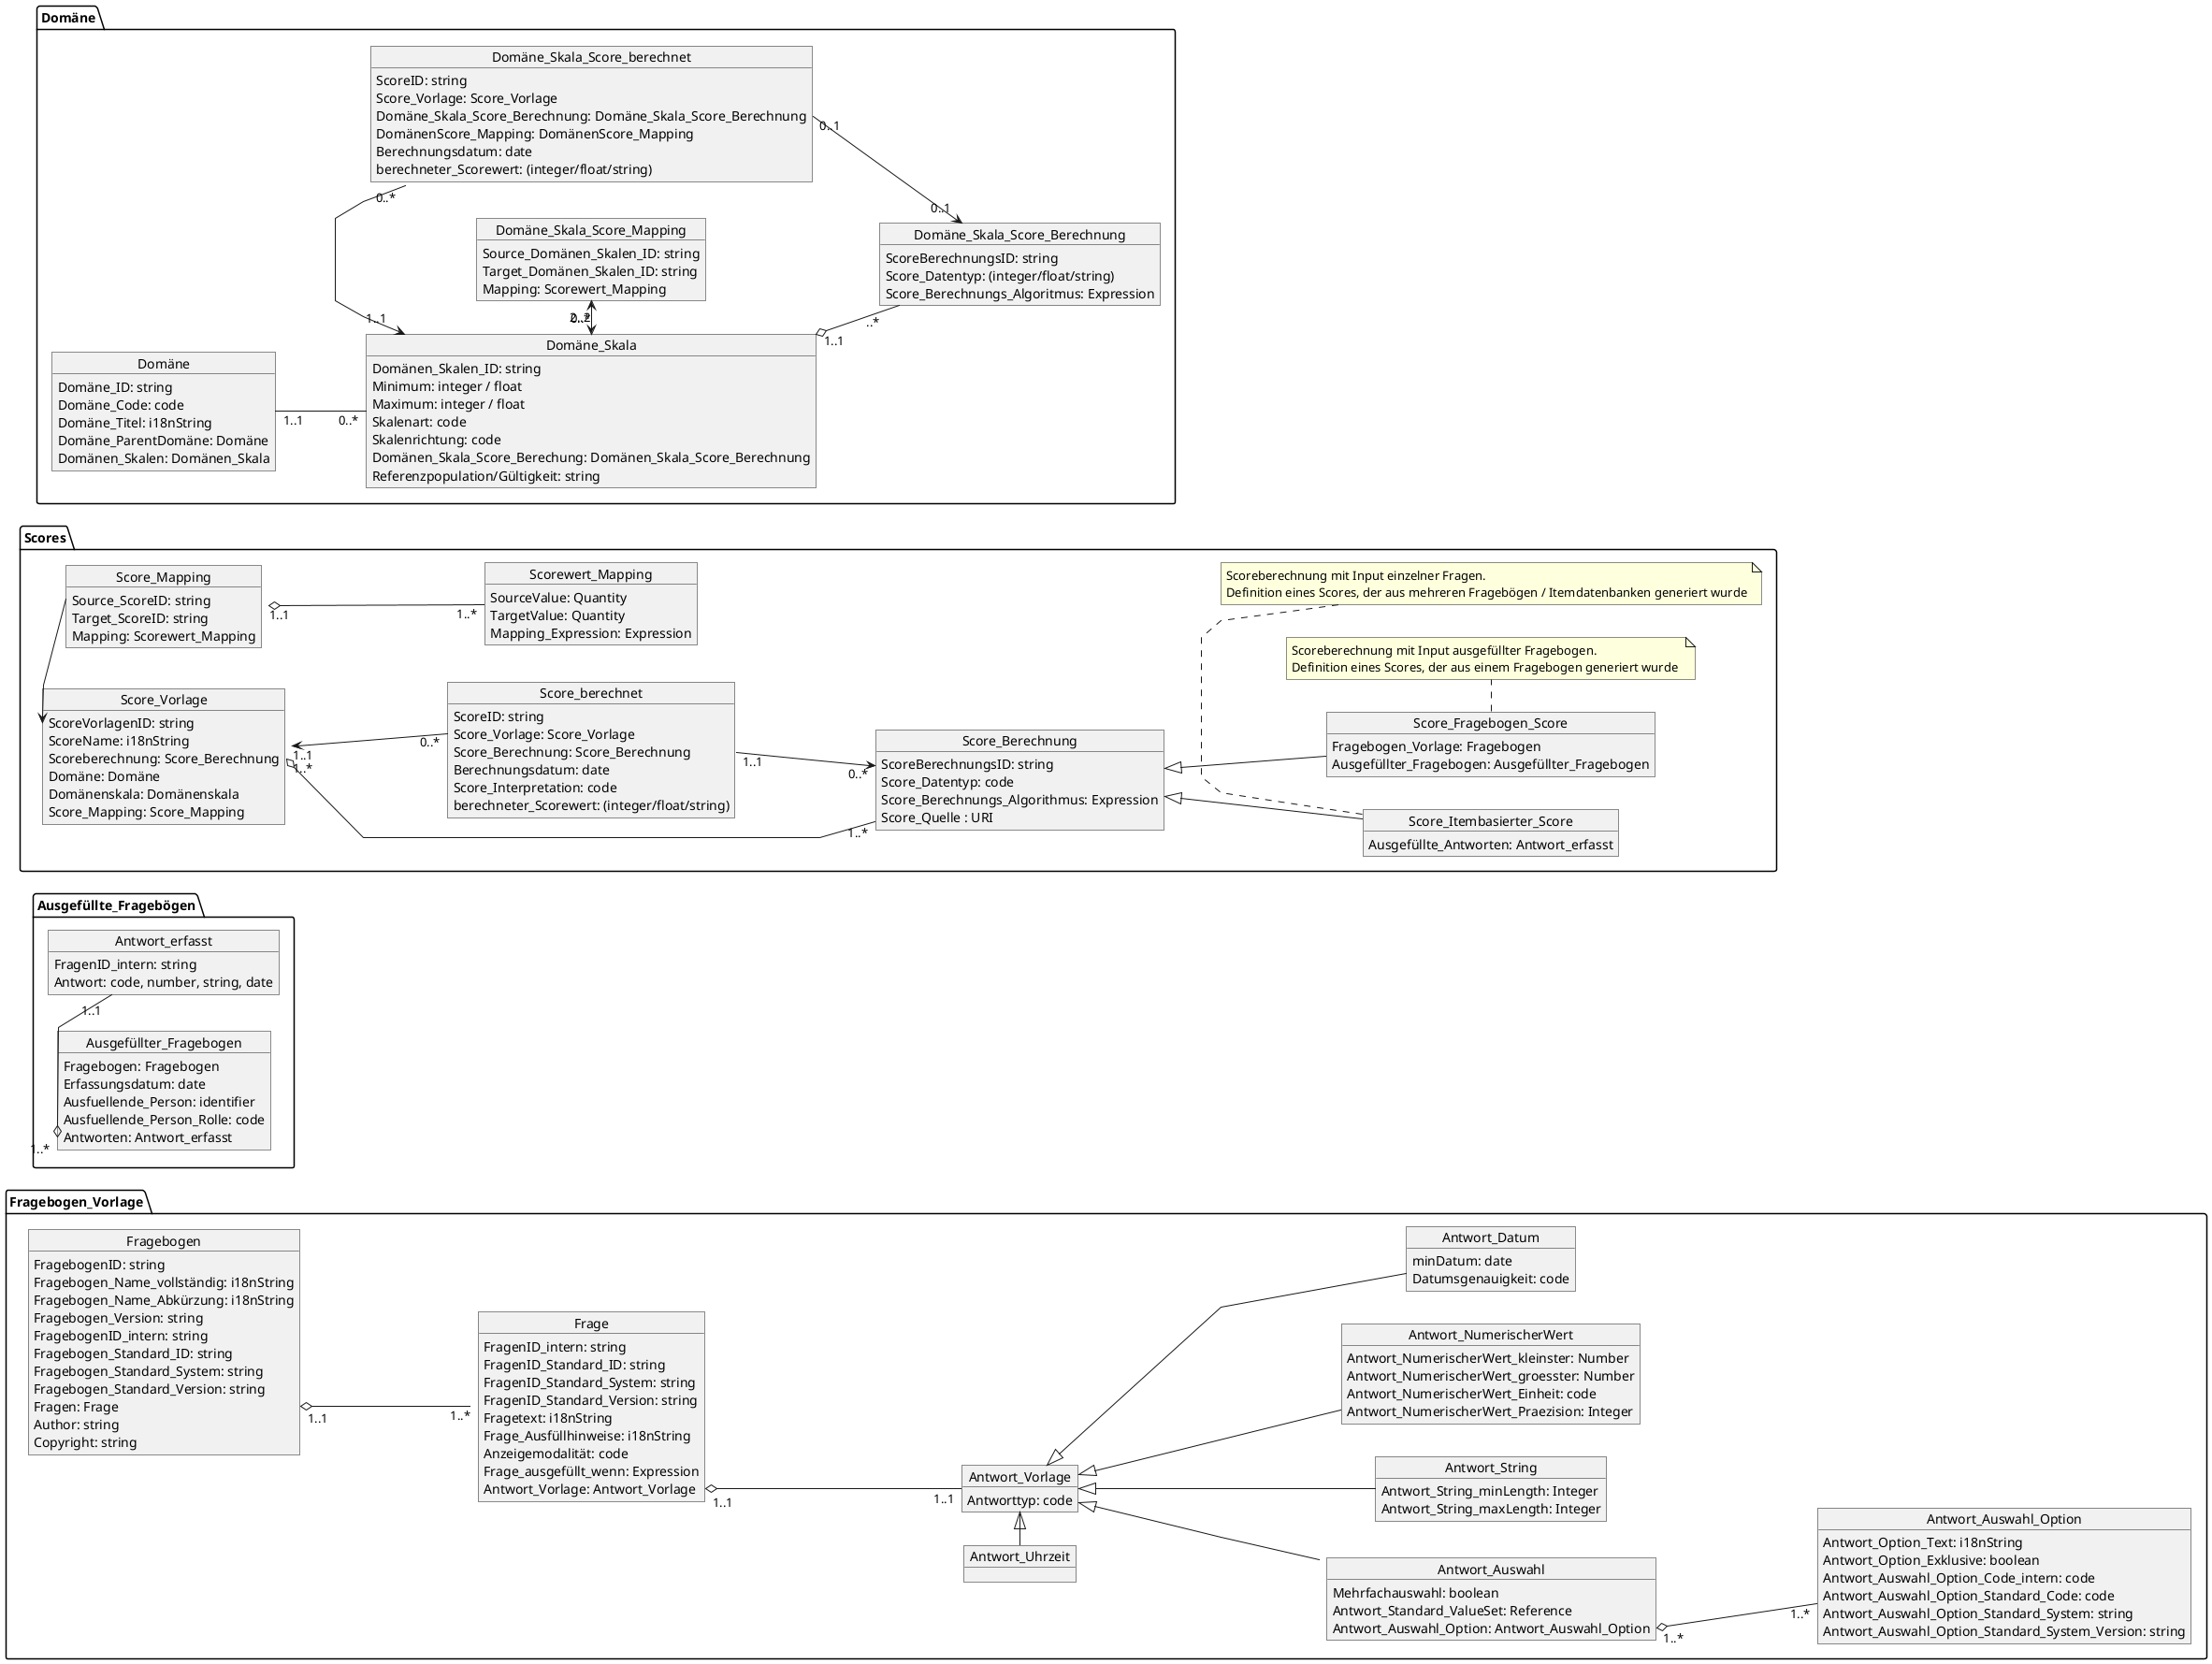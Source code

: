 @startuml MII_PRO_Informationsmodell_Complete
skinparam linetype ortho
skinparam linetype polyline
left to right direction






package Fragebogen_Vorlage {
    object Fragebogen {
        FragebogenID: string
        Fragebogen_Name_vollständig: i18nString
        Fragebogen_Name_Abkürzung: i18nString
        Fragebogen_Version: string
        FragebogenID_intern: string
        Fragebogen_Standard_ID: string
        Fragebogen_Standard_System: string
        Fragebogen_Standard_Version: string
        Fragen: Frage
        Author: string

        Copyright: string


    }
    object Frage{

        FragenID_intern: string
        FragenID_Standard_ID: string
        FragenID_Standard_System: string
        FragenID_Standard_Version: string
        Fragetext: i18nString
        Frage_Ausfüllhinweise: i18nString
        Anzeigemodalität: code
        Frage_ausgefüllt_wenn: Expression
        Antwort_Vorlage: Antwort_Vorlage

    }



    Fragebogen::Frage "1..1" o-down- "1..*" Frage

    object Antwort_Vorlage {
        Antworttyp: code
    }
    Frage::Antwort_Vorlage "1..1"  o-down- "1..1" Antwort_Vorlage

    object Antwort_Auswahl {
        Mehrfachauswahl: boolean
        Antwort_Standard_ValueSet: Reference
        Antwort_Auswahl_Option: Antwort_Auswahl_Option
    }

    object Antwort_String {
        Antwort_String_minLength: Integer
        Antwort_String_maxLength: Integer
    }
    Antwort_Vorlage <|-down- Antwort_String


    object Antwort_NumerischerWert {
        Antwort_NumerischerWert_kleinster: Number
        Antwort_NumerischerWert_groesster: Number
        Antwort_NumerischerWert_Einheit: code
        Antwort_NumerischerWert_Praezision: Integer

    }
    Antwort_Vorlage <|-down- Antwort_NumerischerWert


    object Antwort_Datum {
        minDatum: date
        Datumsgenauigkeit: code
    }
    object Antwort_Uhrzeit {
    }
    Antwort_Vorlage <|-left- Antwort_Uhrzeit

    Antwort_Vorlage <|-down- Antwort_Datum

    object Antwort_Auswahl_Option {
        Antwort_Option_Text: i18nString
        Antwort_Option_Exklusive: boolean
        Antwort_Auswahl_Option_Code_intern: code
        Antwort_Auswahl_Option_Standard_Code: code
        Antwort_Auswahl_Option_Standard_System: string
        Antwort_Auswahl_Option_Standard_System_Version: string

    }

    Antwort_Vorlage  <|-down-  Antwort_Auswahl
    Antwort_Auswahl::Antwort_Auswahl_Option "1..*" o-down- "1..*" Antwort_Auswahl_Option


}
package Ausgefüllte_Fragebögen {
    object Ausgefüllter_Fragebogen {
        Fragebogen: Fragebogen
        Erfassungsdatum: date
        Ausfuellende_Person: identifier
        Ausfuellende_Person_Rolle: code 
        Antworten: Antwort_erfasst
    }
    object Antwort_erfasst {
        FragenID_intern: string
        Antwort: code, number, string, date

    }
    Ausgefüllter_Fragebogen::Antworten "1..1" o-right- "1..*" Antwort_erfasst
}
package Scores {
    object Score_Vorlage {
        ScoreVorlagenID: string
        ScoreName: i18nString
        Scoreberechnung: Score_Berechnung
        Domäne: Domäne
        Domänenskala: Domänenskala
        Score_Mapping: Score_Mapping
    }
    object Score_berechnet {
        ScoreID: string
        Score_Vorlage: Score_Vorlage
        Score_Berechnung: Score_Berechnung
        Berechnungsdatum: date
        Score_Interpretation: code
        berechneter_Scorewert: (integer/float/string)
    } 
    
    object Score_Berechnung {
        ScoreBerechnungsID: string
        Score_Datentyp: code
        Score_Berechnungs_Algorithmus: Expression
        Score_Quelle : URI

    }
    Score_Vorlage::Scoreberechnung "1..*" o-- "1..*" Score_Berechnung
    Score_Vorlage "1..1" <-- "0..*" Score_berechnet::Score_Vorlage   
    Score_berechnet::Score_Berechnung "1..1" --> "0..*" Score_Berechnung


    object Score_Fragebogen_Score {
        Fragebogen_Vorlage: Fragebogen
        Ausgefüllter_Fragebogen: Ausgefüllter_Fragebogen
    }
    note bottom of Score_Fragebogen_Score 
        Scoreberechnung mit Input ausgefüllter Fragebogen. 
        Definition eines Scores, der aus einem Fragebogen generiert wurde 
    end note
      Score_Berechnung <|-- Score_Fragebogen_Score

    object Score_Itembasierter_Score {
        Ausgefüllte_Antworten: Antwort_erfasst
    }
    Score_Berechnung <|-- Score_Itembasierter_Score

    note bottom of Score_Itembasierter_Score 
        Scoreberechnung mit Input einzelner Fragen. 
        Definition eines Scores, der aus mehreren Fragebögen / Itemdatenbanken generiert wurde
    end note

    object Score_Mapping {
        Source_ScoreID: string
        Target_ScoreID: string
        Mapping: Scorewert_Mapping 
    }
    Score_Mapping::Source_ScoreID -left--> Score_Vorlage::ScoreVorlagenID

    object Scorewert_Mapping {
        SourceValue: Quantity
        TargetValue: Quantity
        Mapping_Expression: Expression        
    }
    Score_Mapping "1..1" o-- "1..*" Scorewert_Mapping
}
package Domäne {
    object Domäne {
        Domäne_ID: string
        Domäne_Code: code
        Domäne_Titel: i18nString
        Domäne_ParentDomäne: Domäne
        Domänen_Skalen: Domänen_Skala
    }
    object Domäne_Skala {
        Domänen_Skalen_ID: string
        Minimum: integer / float
        Maximum: integer / float
        Skalenart: code
        Skalenrichtung: code
        Domänen_Skala_Score_Berechung: Domänen_Skala_Score_Berechnung
        Referenzpopulation/Gültigkeit: string
    }

    object Domäne_Skala_Score_berechnet {
        ScoreID: string
        Score_Vorlage: Score_Vorlage
        Domäne_Skala_Score_Berechnung: Domäne_Skala_Score_Berechnung
        DomänenScore_Mapping: DomänenScore_Mapping
        Berechnungsdatum: date
        berechneter_Scorewert: (integer/float/string)
    } 
    object Domäne_Skala_Score_Berechnung {
        ScoreBerechnungsID: string
        Score_Datentyp: (integer/float/string)
        Score_Berechnungs_Algoritmus: Expression
    }

    object Domäne_Skala_Score_Mapping {
        Source_Domänen_Skalen_ID: string
        Target_Domänen_Skalen_ID: string
        Mapping: Scorewert_Mapping 
    }
Domäne "1..1" -down- "0..*" Domäne_Skala
Domäne_Skala "1..1" <-right- "0..*" Domäne_Skala_Score_berechnet
Domäne_Skala "0..*" <-right-> "2..2" Domäne_Skala_Score_Mapping
Domäne_Skala "1..1" o-right- "..*" Domäne_Skala_Score_Berechnung
Domäne_Skala_Score_berechnet::Domäne_Skala_Score_Berechnung "0..1" --> "0..1"  Domäne_Skala_Score_Berechnung
}

@enduml